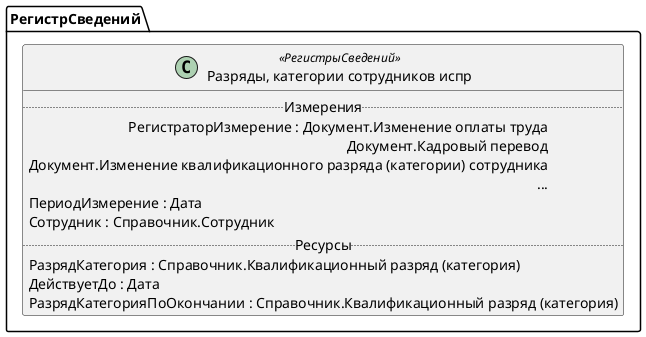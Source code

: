 ﻿@startuml РазрядыКатегорииСотрудниковИспр
'!include templates.wsd
'..\include templates.wsd
class РегистрСведений.РазрядыКатегорииСотрудниковИспр as "Разряды, категории сотрудников испр" <<РегистрыСведений>>
{
..Измерения..
РегистраторИзмерение : Документ.Изменение оплаты труда\rДокумент.Кадровый перевод\rДокумент.Изменение квалификационного разряда (категории) сотрудника\r...
ПериодИзмерение : Дата
Сотрудник : Справочник.Сотрудник
..Ресурсы..
РазрядКатегория : Справочник.Квалификационный разряд (категория)
ДействуетДо : Дата
РазрядКатегорияПоОкончании : Справочник.Квалификационный разряд (категория)
}
@enduml

